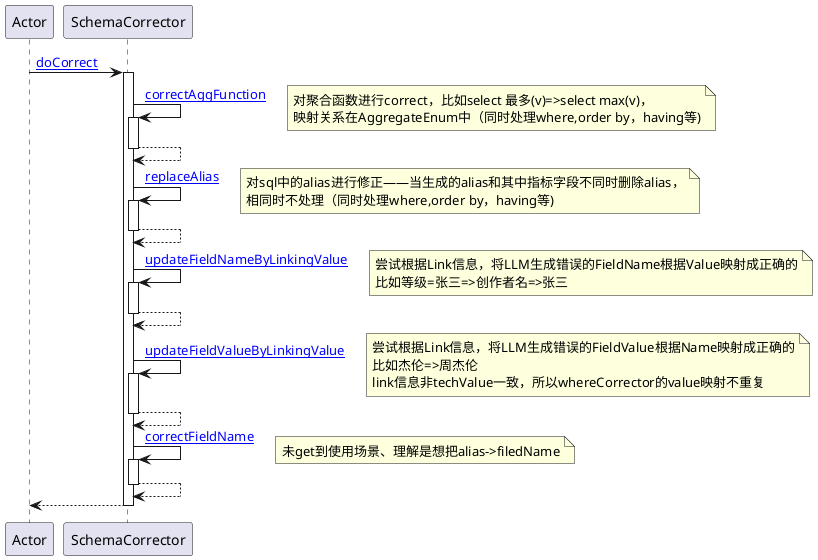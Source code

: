 @startuml
!define PROJECT_DIR ..
!define HEADLESS_DIR PROJECT_DIR\headless\chat\src\main\java\com\tencent\supersonic\headless
!define COMMON_DIR  PROJECT_DIR\common\src\main\java\com\tencent\supersonic\common
!define SchemaCorrector_DIR HEADLESS_DIR\chat\corrector\SchemaCorrector.java

participant Actor
Actor -> SchemaCorrector : [[SchemaCorrector_DIR#doCorrect doCorrect]]
activate SchemaCorrector
SchemaCorrector -> SchemaCorrector : [[SchemaCorrector_DIR#correctAggFunction correctAggFunction]]
note right
对聚合函数进行correct，比如select 最多(v)=>select max(v)，
映射关系在AggregateEnum中（同时处理where,order by，having等)
end note
activate SchemaCorrector
SchemaCorrector --> SchemaCorrector
deactivate SchemaCorrector
SchemaCorrector -> SchemaCorrector : [[SchemaCorrector_DIR#replaceAlias replaceAlias]]
note right
对sql中的alias进行修正——当生成的alias和其中指标字段不同时删除alias，
相同时不处理（同时处理where,order by，having等)
end note
activate SchemaCorrector
SchemaCorrector --> SchemaCorrector
deactivate SchemaCorrector
SchemaCorrector -> SchemaCorrector : [[SchemaCorrector_DIR#updateFieldNameByLinkingValue updateFieldNameByLinkingValue]]
note right
尝试根据Link信息，将LLM生成错误的FieldName根据Value映射成正确的
比如等级=张三=>创作者名=>张三
end note
activate SchemaCorrector
SchemaCorrector --> SchemaCorrector
deactivate SchemaCorrector
SchemaCorrector -> SchemaCorrector : [[SchemaCorrector_DIR#updateFieldValueByLinkingValue updateFieldValueByLinkingValue]]
note right
尝试根据Link信息，将LLM生成错误的FieldValue根据Name映射成正确的
比如杰伦=>周杰伦
link信息非techValue一致，所以whereCorrector的value映射不重复
end note
activate SchemaCorrector
SchemaCorrector --> SchemaCorrector
deactivate SchemaCorrector
SchemaCorrector -> SchemaCorrector : [[SchemaCorrector_DIR#correctFieldName correctFieldName]]
note right
未get到使用场景、理解是想把alias->filedName
end note
activate SchemaCorrector
SchemaCorrector --> SchemaCorrector
deactivate SchemaCorrector
return
@enduml